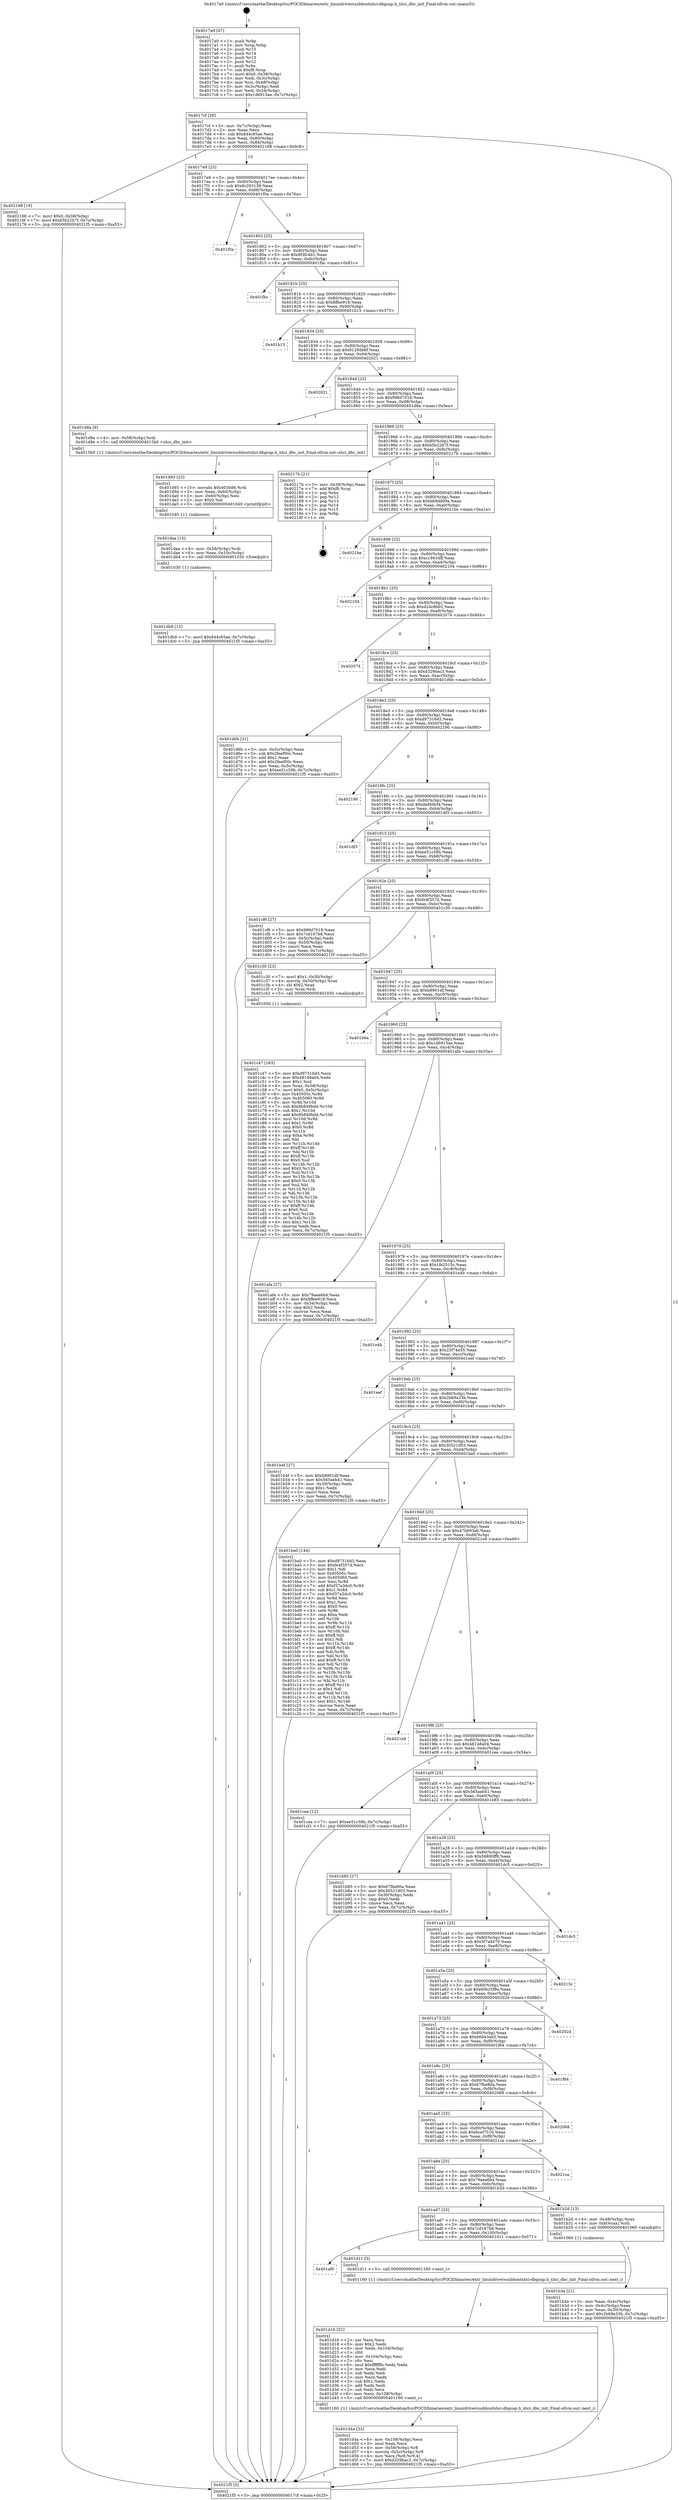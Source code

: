 digraph "0x4017a0" {
  label = "0x4017a0 (/mnt/c/Users/mathe/Desktop/tcc/POCII/binaries/extr_linuxdriversusbhostxhci-dbgcap.h_xhci_dbc_init_Final-ollvm.out::main(0))"
  labelloc = "t"
  node[shape=record]

  Entry [label="",width=0.3,height=0.3,shape=circle,fillcolor=black,style=filled]
  "0x4017cf" [label="{
     0x4017cf [26]\l
     | [instrs]\l
     &nbsp;&nbsp;0x4017cf \<+3\>: mov -0x7c(%rbp),%eax\l
     &nbsp;&nbsp;0x4017d2 \<+2\>: mov %eax,%ecx\l
     &nbsp;&nbsp;0x4017d4 \<+6\>: sub $0x844c65ae,%ecx\l
     &nbsp;&nbsp;0x4017da \<+3\>: mov %eax,-0x80(%rbp)\l
     &nbsp;&nbsp;0x4017dd \<+6\>: mov %ecx,-0x84(%rbp)\l
     &nbsp;&nbsp;0x4017e3 \<+6\>: je 0000000000402168 \<main+0x9c8\>\l
  }"]
  "0x402168" [label="{
     0x402168 [19]\l
     | [instrs]\l
     &nbsp;&nbsp;0x402168 \<+7\>: movl $0x0,-0x38(%rbp)\l
     &nbsp;&nbsp;0x40216f \<+7\>: movl $0xb5b22b7f,-0x7c(%rbp)\l
     &nbsp;&nbsp;0x402176 \<+5\>: jmp 00000000004021f5 \<main+0xa55\>\l
  }"]
  "0x4017e9" [label="{
     0x4017e9 [25]\l
     | [instrs]\l
     &nbsp;&nbsp;0x4017e9 \<+5\>: jmp 00000000004017ee \<main+0x4e\>\l
     &nbsp;&nbsp;0x4017ee \<+3\>: mov -0x80(%rbp),%eax\l
     &nbsp;&nbsp;0x4017f1 \<+5\>: sub $0x8c293139,%eax\l
     &nbsp;&nbsp;0x4017f6 \<+6\>: mov %eax,-0x88(%rbp)\l
     &nbsp;&nbsp;0x4017fc \<+6\>: je 0000000000401f0a \<main+0x76a\>\l
  }"]
  Exit [label="",width=0.3,height=0.3,shape=circle,fillcolor=black,style=filled,peripheries=2]
  "0x401f0a" [label="{
     0x401f0a\l
  }", style=dashed]
  "0x401802" [label="{
     0x401802 [25]\l
     | [instrs]\l
     &nbsp;&nbsp;0x401802 \<+5\>: jmp 0000000000401807 \<main+0x67\>\l
     &nbsp;&nbsp;0x401807 \<+3\>: mov -0x80(%rbp),%eax\l
     &nbsp;&nbsp;0x40180a \<+5\>: sub $0x8f3fc4b1,%eax\l
     &nbsp;&nbsp;0x40180f \<+6\>: mov %eax,-0x8c(%rbp)\l
     &nbsp;&nbsp;0x401815 \<+6\>: je 0000000000401fbc \<main+0x81c\>\l
  }"]
  "0x401db9" [label="{
     0x401db9 [12]\l
     | [instrs]\l
     &nbsp;&nbsp;0x401db9 \<+7\>: movl $0x844c65ae,-0x7c(%rbp)\l
     &nbsp;&nbsp;0x401dc0 \<+5\>: jmp 00000000004021f5 \<main+0xa55\>\l
  }"]
  "0x401fbc" [label="{
     0x401fbc\l
  }", style=dashed]
  "0x40181b" [label="{
     0x40181b [25]\l
     | [instrs]\l
     &nbsp;&nbsp;0x40181b \<+5\>: jmp 0000000000401820 \<main+0x80\>\l
     &nbsp;&nbsp;0x401820 \<+3\>: mov -0x80(%rbp),%eax\l
     &nbsp;&nbsp;0x401823 \<+5\>: sub $0x8ffee918,%eax\l
     &nbsp;&nbsp;0x401828 \<+6\>: mov %eax,-0x90(%rbp)\l
     &nbsp;&nbsp;0x40182e \<+6\>: je 0000000000401b15 \<main+0x375\>\l
  }"]
  "0x401daa" [label="{
     0x401daa [15]\l
     | [instrs]\l
     &nbsp;&nbsp;0x401daa \<+4\>: mov -0x58(%rbp),%rdi\l
     &nbsp;&nbsp;0x401dae \<+6\>: mov %eax,-0x10c(%rbp)\l
     &nbsp;&nbsp;0x401db4 \<+5\>: call 0000000000401030 \<free@plt\>\l
     | [calls]\l
     &nbsp;&nbsp;0x401030 \{1\} (unknown)\l
  }"]
  "0x401b15" [label="{
     0x401b15\l
  }", style=dashed]
  "0x401834" [label="{
     0x401834 [25]\l
     | [instrs]\l
     &nbsp;&nbsp;0x401834 \<+5\>: jmp 0000000000401839 \<main+0x99\>\l
     &nbsp;&nbsp;0x401839 \<+3\>: mov -0x80(%rbp),%eax\l
     &nbsp;&nbsp;0x40183c \<+5\>: sub $0x9129db6f,%eax\l
     &nbsp;&nbsp;0x401841 \<+6\>: mov %eax,-0x94(%rbp)\l
     &nbsp;&nbsp;0x401847 \<+6\>: je 0000000000402021 \<main+0x881\>\l
  }"]
  "0x401d93" [label="{
     0x401d93 [23]\l
     | [instrs]\l
     &nbsp;&nbsp;0x401d93 \<+10\>: movabs $0x4030d6,%rdi\l
     &nbsp;&nbsp;0x401d9d \<+3\>: mov %eax,-0x60(%rbp)\l
     &nbsp;&nbsp;0x401da0 \<+3\>: mov -0x60(%rbp),%esi\l
     &nbsp;&nbsp;0x401da3 \<+2\>: mov $0x0,%al\l
     &nbsp;&nbsp;0x401da5 \<+5\>: call 0000000000401040 \<printf@plt\>\l
     | [calls]\l
     &nbsp;&nbsp;0x401040 \{1\} (unknown)\l
  }"]
  "0x402021" [label="{
     0x402021\l
  }", style=dashed]
  "0x40184d" [label="{
     0x40184d [25]\l
     | [instrs]\l
     &nbsp;&nbsp;0x40184d \<+5\>: jmp 0000000000401852 \<main+0xb2\>\l
     &nbsp;&nbsp;0x401852 \<+3\>: mov -0x80(%rbp),%eax\l
     &nbsp;&nbsp;0x401855 \<+5\>: sub $0x996d7018,%eax\l
     &nbsp;&nbsp;0x40185a \<+6\>: mov %eax,-0x98(%rbp)\l
     &nbsp;&nbsp;0x401860 \<+6\>: je 0000000000401d8a \<main+0x5ea\>\l
  }"]
  "0x401d4a" [label="{
     0x401d4a [33]\l
     | [instrs]\l
     &nbsp;&nbsp;0x401d4a \<+6\>: mov -0x108(%rbp),%ecx\l
     &nbsp;&nbsp;0x401d50 \<+3\>: imul %eax,%ecx\l
     &nbsp;&nbsp;0x401d53 \<+4\>: mov -0x58(%rbp),%r8\l
     &nbsp;&nbsp;0x401d57 \<+4\>: movslq -0x5c(%rbp),%r9\l
     &nbsp;&nbsp;0x401d5b \<+4\>: mov %ecx,(%r8,%r9,4)\l
     &nbsp;&nbsp;0x401d5f \<+7\>: movl $0xd329bac3,-0x7c(%rbp)\l
     &nbsp;&nbsp;0x401d66 \<+5\>: jmp 00000000004021f5 \<main+0xa55\>\l
  }"]
  "0x401d8a" [label="{
     0x401d8a [9]\l
     | [instrs]\l
     &nbsp;&nbsp;0x401d8a \<+4\>: mov -0x58(%rbp),%rdi\l
     &nbsp;&nbsp;0x401d8e \<+5\>: call 00000000004015b0 \<xhci_dbc_init\>\l
     | [calls]\l
     &nbsp;&nbsp;0x4015b0 \{1\} (/mnt/c/Users/mathe/Desktop/tcc/POCII/binaries/extr_linuxdriversusbhostxhci-dbgcap.h_xhci_dbc_init_Final-ollvm.out::xhci_dbc_init)\l
  }"]
  "0x401866" [label="{
     0x401866 [25]\l
     | [instrs]\l
     &nbsp;&nbsp;0x401866 \<+5\>: jmp 000000000040186b \<main+0xcb\>\l
     &nbsp;&nbsp;0x40186b \<+3\>: mov -0x80(%rbp),%eax\l
     &nbsp;&nbsp;0x40186e \<+5\>: sub $0xb5b22b7f,%eax\l
     &nbsp;&nbsp;0x401873 \<+6\>: mov %eax,-0x9c(%rbp)\l
     &nbsp;&nbsp;0x401879 \<+6\>: je 000000000040217b \<main+0x9db\>\l
  }"]
  "0x401d16" [label="{
     0x401d16 [52]\l
     | [instrs]\l
     &nbsp;&nbsp;0x401d16 \<+2\>: xor %ecx,%ecx\l
     &nbsp;&nbsp;0x401d18 \<+5\>: mov $0x2,%edx\l
     &nbsp;&nbsp;0x401d1d \<+6\>: mov %edx,-0x104(%rbp)\l
     &nbsp;&nbsp;0x401d23 \<+1\>: cltd\l
     &nbsp;&nbsp;0x401d24 \<+6\>: mov -0x104(%rbp),%esi\l
     &nbsp;&nbsp;0x401d2a \<+2\>: idiv %esi\l
     &nbsp;&nbsp;0x401d2c \<+6\>: imul $0xfffffffe,%edx,%edx\l
     &nbsp;&nbsp;0x401d32 \<+2\>: mov %ecx,%edi\l
     &nbsp;&nbsp;0x401d34 \<+2\>: sub %edx,%edi\l
     &nbsp;&nbsp;0x401d36 \<+2\>: mov %ecx,%edx\l
     &nbsp;&nbsp;0x401d38 \<+3\>: sub $0x1,%edx\l
     &nbsp;&nbsp;0x401d3b \<+2\>: add %edx,%edi\l
     &nbsp;&nbsp;0x401d3d \<+2\>: sub %edi,%ecx\l
     &nbsp;&nbsp;0x401d3f \<+6\>: mov %ecx,-0x108(%rbp)\l
     &nbsp;&nbsp;0x401d45 \<+5\>: call 0000000000401160 \<next_i\>\l
     | [calls]\l
     &nbsp;&nbsp;0x401160 \{1\} (/mnt/c/Users/mathe/Desktop/tcc/POCII/binaries/extr_linuxdriversusbhostxhci-dbgcap.h_xhci_dbc_init_Final-ollvm.out::next_i)\l
  }"]
  "0x40217b" [label="{
     0x40217b [21]\l
     | [instrs]\l
     &nbsp;&nbsp;0x40217b \<+3\>: mov -0x38(%rbp),%eax\l
     &nbsp;&nbsp;0x40217e \<+7\>: add $0xf8,%rsp\l
     &nbsp;&nbsp;0x402185 \<+1\>: pop %rbx\l
     &nbsp;&nbsp;0x402186 \<+2\>: pop %r12\l
     &nbsp;&nbsp;0x402188 \<+2\>: pop %r13\l
     &nbsp;&nbsp;0x40218a \<+2\>: pop %r14\l
     &nbsp;&nbsp;0x40218c \<+2\>: pop %r15\l
     &nbsp;&nbsp;0x40218e \<+1\>: pop %rbp\l
     &nbsp;&nbsp;0x40218f \<+1\>: ret\l
  }"]
  "0x40187f" [label="{
     0x40187f [25]\l
     | [instrs]\l
     &nbsp;&nbsp;0x40187f \<+5\>: jmp 0000000000401884 \<main+0xe4\>\l
     &nbsp;&nbsp;0x401884 \<+3\>: mov -0x80(%rbp),%eax\l
     &nbsp;&nbsp;0x401887 \<+5\>: sub $0xbb9dd09a,%eax\l
     &nbsp;&nbsp;0x40188c \<+6\>: mov %eax,-0xa0(%rbp)\l
     &nbsp;&nbsp;0x401892 \<+6\>: je 00000000004021be \<main+0xa1e\>\l
  }"]
  "0x401af0" [label="{
     0x401af0\l
  }", style=dashed]
  "0x4021be" [label="{
     0x4021be\l
  }", style=dashed]
  "0x401898" [label="{
     0x401898 [25]\l
     | [instrs]\l
     &nbsp;&nbsp;0x401898 \<+5\>: jmp 000000000040189d \<main+0xfd\>\l
     &nbsp;&nbsp;0x40189d \<+3\>: mov -0x80(%rbp),%eax\l
     &nbsp;&nbsp;0x4018a0 \<+5\>: sub $0xc18634ff,%eax\l
     &nbsp;&nbsp;0x4018a5 \<+6\>: mov %eax,-0xa4(%rbp)\l
     &nbsp;&nbsp;0x4018ab \<+6\>: je 0000000000402104 \<main+0x964\>\l
  }"]
  "0x401d11" [label="{
     0x401d11 [5]\l
     | [instrs]\l
     &nbsp;&nbsp;0x401d11 \<+5\>: call 0000000000401160 \<next_i\>\l
     | [calls]\l
     &nbsp;&nbsp;0x401160 \{1\} (/mnt/c/Users/mathe/Desktop/tcc/POCII/binaries/extr_linuxdriversusbhostxhci-dbgcap.h_xhci_dbc_init_Final-ollvm.out::next_i)\l
  }"]
  "0x402104" [label="{
     0x402104\l
  }", style=dashed]
  "0x4018b1" [label="{
     0x4018b1 [25]\l
     | [instrs]\l
     &nbsp;&nbsp;0x4018b1 \<+5\>: jmp 00000000004018b6 \<main+0x116\>\l
     &nbsp;&nbsp;0x4018b6 \<+3\>: mov -0x80(%rbp),%eax\l
     &nbsp;&nbsp;0x4018b9 \<+5\>: sub $0xd24c8b02,%eax\l
     &nbsp;&nbsp;0x4018be \<+6\>: mov %eax,-0xa8(%rbp)\l
     &nbsp;&nbsp;0x4018c4 \<+6\>: je 0000000000402074 \<main+0x8d4\>\l
  }"]
  "0x401c47" [label="{
     0x401c47 [163]\l
     | [instrs]\l
     &nbsp;&nbsp;0x401c47 \<+5\>: mov $0xd97316d3,%ecx\l
     &nbsp;&nbsp;0x401c4c \<+5\>: mov $0x48148a04,%edx\l
     &nbsp;&nbsp;0x401c51 \<+3\>: mov $0x1,%sil\l
     &nbsp;&nbsp;0x401c54 \<+4\>: mov %rax,-0x58(%rbp)\l
     &nbsp;&nbsp;0x401c58 \<+7\>: movl $0x0,-0x5c(%rbp)\l
     &nbsp;&nbsp;0x401c5f \<+8\>: mov 0x40505c,%r8d\l
     &nbsp;&nbsp;0x401c67 \<+8\>: mov 0x405060,%r9d\l
     &nbsp;&nbsp;0x401c6f \<+3\>: mov %r8d,%r10d\l
     &nbsp;&nbsp;0x401c72 \<+7\>: sub $0x8b849bdd,%r10d\l
     &nbsp;&nbsp;0x401c79 \<+4\>: sub $0x1,%r10d\l
     &nbsp;&nbsp;0x401c7d \<+7\>: add $0x8b849bdd,%r10d\l
     &nbsp;&nbsp;0x401c84 \<+4\>: imul %r10d,%r8d\l
     &nbsp;&nbsp;0x401c88 \<+4\>: and $0x1,%r8d\l
     &nbsp;&nbsp;0x401c8c \<+4\>: cmp $0x0,%r8d\l
     &nbsp;&nbsp;0x401c90 \<+4\>: sete %r11b\l
     &nbsp;&nbsp;0x401c94 \<+4\>: cmp $0xa,%r9d\l
     &nbsp;&nbsp;0x401c98 \<+3\>: setl %bl\l
     &nbsp;&nbsp;0x401c9b \<+3\>: mov %r11b,%r14b\l
     &nbsp;&nbsp;0x401c9e \<+4\>: xor $0xff,%r14b\l
     &nbsp;&nbsp;0x401ca2 \<+3\>: mov %bl,%r15b\l
     &nbsp;&nbsp;0x401ca5 \<+4\>: xor $0xff,%r15b\l
     &nbsp;&nbsp;0x401ca9 \<+4\>: xor $0x0,%sil\l
     &nbsp;&nbsp;0x401cad \<+3\>: mov %r14b,%r12b\l
     &nbsp;&nbsp;0x401cb0 \<+4\>: and $0x0,%r12b\l
     &nbsp;&nbsp;0x401cb4 \<+3\>: and %sil,%r11b\l
     &nbsp;&nbsp;0x401cb7 \<+3\>: mov %r15b,%r13b\l
     &nbsp;&nbsp;0x401cba \<+4\>: and $0x0,%r13b\l
     &nbsp;&nbsp;0x401cbe \<+3\>: and %sil,%bl\l
     &nbsp;&nbsp;0x401cc1 \<+3\>: or %r11b,%r12b\l
     &nbsp;&nbsp;0x401cc4 \<+3\>: or %bl,%r13b\l
     &nbsp;&nbsp;0x401cc7 \<+3\>: xor %r13b,%r12b\l
     &nbsp;&nbsp;0x401cca \<+3\>: or %r15b,%r14b\l
     &nbsp;&nbsp;0x401ccd \<+4\>: xor $0xff,%r14b\l
     &nbsp;&nbsp;0x401cd1 \<+4\>: or $0x0,%sil\l
     &nbsp;&nbsp;0x401cd5 \<+3\>: and %sil,%r14b\l
     &nbsp;&nbsp;0x401cd8 \<+3\>: or %r14b,%r12b\l
     &nbsp;&nbsp;0x401cdb \<+4\>: test $0x1,%r12b\l
     &nbsp;&nbsp;0x401cdf \<+3\>: cmovne %edx,%ecx\l
     &nbsp;&nbsp;0x401ce2 \<+3\>: mov %ecx,-0x7c(%rbp)\l
     &nbsp;&nbsp;0x401ce5 \<+5\>: jmp 00000000004021f5 \<main+0xa55\>\l
  }"]
  "0x402074" [label="{
     0x402074\l
  }", style=dashed]
  "0x4018ca" [label="{
     0x4018ca [25]\l
     | [instrs]\l
     &nbsp;&nbsp;0x4018ca \<+5\>: jmp 00000000004018cf \<main+0x12f\>\l
     &nbsp;&nbsp;0x4018cf \<+3\>: mov -0x80(%rbp),%eax\l
     &nbsp;&nbsp;0x4018d2 \<+5\>: sub $0xd329bac3,%eax\l
     &nbsp;&nbsp;0x4018d7 \<+6\>: mov %eax,-0xac(%rbp)\l
     &nbsp;&nbsp;0x4018dd \<+6\>: je 0000000000401d6b \<main+0x5cb\>\l
  }"]
  "0x401b3a" [label="{
     0x401b3a [21]\l
     | [instrs]\l
     &nbsp;&nbsp;0x401b3a \<+3\>: mov %eax,-0x4c(%rbp)\l
     &nbsp;&nbsp;0x401b3d \<+3\>: mov -0x4c(%rbp),%eax\l
     &nbsp;&nbsp;0x401b40 \<+3\>: mov %eax,-0x30(%rbp)\l
     &nbsp;&nbsp;0x401b43 \<+7\>: movl $0x2b69a33b,-0x7c(%rbp)\l
     &nbsp;&nbsp;0x401b4a \<+5\>: jmp 00000000004021f5 \<main+0xa55\>\l
  }"]
  "0x401d6b" [label="{
     0x401d6b [31]\l
     | [instrs]\l
     &nbsp;&nbsp;0x401d6b \<+3\>: mov -0x5c(%rbp),%eax\l
     &nbsp;&nbsp;0x401d6e \<+5\>: sub $0x2feef00c,%eax\l
     &nbsp;&nbsp;0x401d73 \<+3\>: add $0x1,%eax\l
     &nbsp;&nbsp;0x401d76 \<+5\>: add $0x2feef00c,%eax\l
     &nbsp;&nbsp;0x401d7b \<+3\>: mov %eax,-0x5c(%rbp)\l
     &nbsp;&nbsp;0x401d7e \<+7\>: movl $0xee51c58b,-0x7c(%rbp)\l
     &nbsp;&nbsp;0x401d85 \<+5\>: jmp 00000000004021f5 \<main+0xa55\>\l
  }"]
  "0x4018e3" [label="{
     0x4018e3 [25]\l
     | [instrs]\l
     &nbsp;&nbsp;0x4018e3 \<+5\>: jmp 00000000004018e8 \<main+0x148\>\l
     &nbsp;&nbsp;0x4018e8 \<+3\>: mov -0x80(%rbp),%eax\l
     &nbsp;&nbsp;0x4018eb \<+5\>: sub $0xd97316d3,%eax\l
     &nbsp;&nbsp;0x4018f0 \<+6\>: mov %eax,-0xb0(%rbp)\l
     &nbsp;&nbsp;0x4018f6 \<+6\>: je 0000000000402190 \<main+0x9f0\>\l
  }"]
  "0x401ad7" [label="{
     0x401ad7 [25]\l
     | [instrs]\l
     &nbsp;&nbsp;0x401ad7 \<+5\>: jmp 0000000000401adc \<main+0x33c\>\l
     &nbsp;&nbsp;0x401adc \<+3\>: mov -0x80(%rbp),%eax\l
     &nbsp;&nbsp;0x401adf \<+5\>: sub $0x7cd167b8,%eax\l
     &nbsp;&nbsp;0x401ae4 \<+6\>: mov %eax,-0x100(%rbp)\l
     &nbsp;&nbsp;0x401aea \<+6\>: je 0000000000401d11 \<main+0x571\>\l
  }"]
  "0x402190" [label="{
     0x402190\l
  }", style=dashed]
  "0x4018fc" [label="{
     0x4018fc [25]\l
     | [instrs]\l
     &nbsp;&nbsp;0x4018fc \<+5\>: jmp 0000000000401901 \<main+0x161\>\l
     &nbsp;&nbsp;0x401901 \<+3\>: mov -0x80(%rbp),%eax\l
     &nbsp;&nbsp;0x401904 \<+5\>: sub $0xde8b9cf4,%eax\l
     &nbsp;&nbsp;0x401909 \<+6\>: mov %eax,-0xb4(%rbp)\l
     &nbsp;&nbsp;0x40190f \<+6\>: je 0000000000401df3 \<main+0x653\>\l
  }"]
  "0x401b2d" [label="{
     0x401b2d [13]\l
     | [instrs]\l
     &nbsp;&nbsp;0x401b2d \<+4\>: mov -0x48(%rbp),%rax\l
     &nbsp;&nbsp;0x401b31 \<+4\>: mov 0x8(%rax),%rdi\l
     &nbsp;&nbsp;0x401b35 \<+5\>: call 0000000000401060 \<atoi@plt\>\l
     | [calls]\l
     &nbsp;&nbsp;0x401060 \{1\} (unknown)\l
  }"]
  "0x401df3" [label="{
     0x401df3\l
  }", style=dashed]
  "0x401915" [label="{
     0x401915 [25]\l
     | [instrs]\l
     &nbsp;&nbsp;0x401915 \<+5\>: jmp 000000000040191a \<main+0x17a\>\l
     &nbsp;&nbsp;0x40191a \<+3\>: mov -0x80(%rbp),%eax\l
     &nbsp;&nbsp;0x40191d \<+5\>: sub $0xee51c58b,%eax\l
     &nbsp;&nbsp;0x401922 \<+6\>: mov %eax,-0xb8(%rbp)\l
     &nbsp;&nbsp;0x401928 \<+6\>: je 0000000000401cf6 \<main+0x556\>\l
  }"]
  "0x401abe" [label="{
     0x401abe [25]\l
     | [instrs]\l
     &nbsp;&nbsp;0x401abe \<+5\>: jmp 0000000000401ac3 \<main+0x323\>\l
     &nbsp;&nbsp;0x401ac3 \<+3\>: mov -0x80(%rbp),%eax\l
     &nbsp;&nbsp;0x401ac6 \<+5\>: sub $0x79aea6b4,%eax\l
     &nbsp;&nbsp;0x401acb \<+6\>: mov %eax,-0xfc(%rbp)\l
     &nbsp;&nbsp;0x401ad1 \<+6\>: je 0000000000401b2d \<main+0x38d\>\l
  }"]
  "0x401cf6" [label="{
     0x401cf6 [27]\l
     | [instrs]\l
     &nbsp;&nbsp;0x401cf6 \<+5\>: mov $0x996d7018,%eax\l
     &nbsp;&nbsp;0x401cfb \<+5\>: mov $0x7cd167b8,%ecx\l
     &nbsp;&nbsp;0x401d00 \<+3\>: mov -0x5c(%rbp),%edx\l
     &nbsp;&nbsp;0x401d03 \<+3\>: cmp -0x50(%rbp),%edx\l
     &nbsp;&nbsp;0x401d06 \<+3\>: cmovl %ecx,%eax\l
     &nbsp;&nbsp;0x401d09 \<+3\>: mov %eax,-0x7c(%rbp)\l
     &nbsp;&nbsp;0x401d0c \<+5\>: jmp 00000000004021f5 \<main+0xa55\>\l
  }"]
  "0x40192e" [label="{
     0x40192e [25]\l
     | [instrs]\l
     &nbsp;&nbsp;0x40192e \<+5\>: jmp 0000000000401933 \<main+0x193\>\l
     &nbsp;&nbsp;0x401933 \<+3\>: mov -0x80(%rbp),%eax\l
     &nbsp;&nbsp;0x401936 \<+5\>: sub $0xfe4f357d,%eax\l
     &nbsp;&nbsp;0x40193b \<+6\>: mov %eax,-0xbc(%rbp)\l
     &nbsp;&nbsp;0x401941 \<+6\>: je 0000000000401c30 \<main+0x490\>\l
  }"]
  "0x4021ca" [label="{
     0x4021ca\l
  }", style=dashed]
  "0x401c30" [label="{
     0x401c30 [23]\l
     | [instrs]\l
     &nbsp;&nbsp;0x401c30 \<+7\>: movl $0x1,-0x50(%rbp)\l
     &nbsp;&nbsp;0x401c37 \<+4\>: movslq -0x50(%rbp),%rax\l
     &nbsp;&nbsp;0x401c3b \<+4\>: shl $0x2,%rax\l
     &nbsp;&nbsp;0x401c3f \<+3\>: mov %rax,%rdi\l
     &nbsp;&nbsp;0x401c42 \<+5\>: call 0000000000401050 \<malloc@plt\>\l
     | [calls]\l
     &nbsp;&nbsp;0x401050 \{1\} (unknown)\l
  }"]
  "0x401947" [label="{
     0x401947 [25]\l
     | [instrs]\l
     &nbsp;&nbsp;0x401947 \<+5\>: jmp 000000000040194c \<main+0x1ac\>\l
     &nbsp;&nbsp;0x40194c \<+3\>: mov -0x80(%rbp),%eax\l
     &nbsp;&nbsp;0x40194f \<+5\>: sub $0xb8901df,%eax\l
     &nbsp;&nbsp;0x401954 \<+6\>: mov %eax,-0xc0(%rbp)\l
     &nbsp;&nbsp;0x40195a \<+6\>: je 0000000000401b6a \<main+0x3ca\>\l
  }"]
  "0x401aa5" [label="{
     0x401aa5 [25]\l
     | [instrs]\l
     &nbsp;&nbsp;0x401aa5 \<+5\>: jmp 0000000000401aaa \<main+0x30a\>\l
     &nbsp;&nbsp;0x401aaa \<+3\>: mov -0x80(%rbp),%eax\l
     &nbsp;&nbsp;0x401aad \<+5\>: sub $0x6cef7516,%eax\l
     &nbsp;&nbsp;0x401ab2 \<+6\>: mov %eax,-0xf8(%rbp)\l
     &nbsp;&nbsp;0x401ab8 \<+6\>: je 00000000004021ca \<main+0xa2a\>\l
  }"]
  "0x401b6a" [label="{
     0x401b6a\l
  }", style=dashed]
  "0x401960" [label="{
     0x401960 [25]\l
     | [instrs]\l
     &nbsp;&nbsp;0x401960 \<+5\>: jmp 0000000000401965 \<main+0x1c5\>\l
     &nbsp;&nbsp;0x401965 \<+3\>: mov -0x80(%rbp),%eax\l
     &nbsp;&nbsp;0x401968 \<+5\>: sub $0x1d6915ae,%eax\l
     &nbsp;&nbsp;0x40196d \<+6\>: mov %eax,-0xc4(%rbp)\l
     &nbsp;&nbsp;0x401973 \<+6\>: je 0000000000401afa \<main+0x35a\>\l
  }"]
  "0x402068" [label="{
     0x402068\l
  }", style=dashed]
  "0x401afa" [label="{
     0x401afa [27]\l
     | [instrs]\l
     &nbsp;&nbsp;0x401afa \<+5\>: mov $0x79aea6b4,%eax\l
     &nbsp;&nbsp;0x401aff \<+5\>: mov $0x8ffee918,%ecx\l
     &nbsp;&nbsp;0x401b04 \<+3\>: mov -0x34(%rbp),%edx\l
     &nbsp;&nbsp;0x401b07 \<+3\>: cmp $0x2,%edx\l
     &nbsp;&nbsp;0x401b0a \<+3\>: cmovne %ecx,%eax\l
     &nbsp;&nbsp;0x401b0d \<+3\>: mov %eax,-0x7c(%rbp)\l
     &nbsp;&nbsp;0x401b10 \<+5\>: jmp 00000000004021f5 \<main+0xa55\>\l
  }"]
  "0x401979" [label="{
     0x401979 [25]\l
     | [instrs]\l
     &nbsp;&nbsp;0x401979 \<+5\>: jmp 000000000040197e \<main+0x1de\>\l
     &nbsp;&nbsp;0x40197e \<+3\>: mov -0x80(%rbp),%eax\l
     &nbsp;&nbsp;0x401981 \<+5\>: sub $0x1fe2515c,%eax\l
     &nbsp;&nbsp;0x401986 \<+6\>: mov %eax,-0xc8(%rbp)\l
     &nbsp;&nbsp;0x40198c \<+6\>: je 0000000000401e4b \<main+0x6ab\>\l
  }"]
  "0x4021f5" [label="{
     0x4021f5 [5]\l
     | [instrs]\l
     &nbsp;&nbsp;0x4021f5 \<+5\>: jmp 00000000004017cf \<main+0x2f\>\l
  }"]
  "0x4017a0" [label="{
     0x4017a0 [47]\l
     | [instrs]\l
     &nbsp;&nbsp;0x4017a0 \<+1\>: push %rbp\l
     &nbsp;&nbsp;0x4017a1 \<+3\>: mov %rsp,%rbp\l
     &nbsp;&nbsp;0x4017a4 \<+2\>: push %r15\l
     &nbsp;&nbsp;0x4017a6 \<+2\>: push %r14\l
     &nbsp;&nbsp;0x4017a8 \<+2\>: push %r13\l
     &nbsp;&nbsp;0x4017aa \<+2\>: push %r12\l
     &nbsp;&nbsp;0x4017ac \<+1\>: push %rbx\l
     &nbsp;&nbsp;0x4017ad \<+7\>: sub $0xf8,%rsp\l
     &nbsp;&nbsp;0x4017b4 \<+7\>: movl $0x0,-0x38(%rbp)\l
     &nbsp;&nbsp;0x4017bb \<+3\>: mov %edi,-0x3c(%rbp)\l
     &nbsp;&nbsp;0x4017be \<+4\>: mov %rsi,-0x48(%rbp)\l
     &nbsp;&nbsp;0x4017c2 \<+3\>: mov -0x3c(%rbp),%edi\l
     &nbsp;&nbsp;0x4017c5 \<+3\>: mov %edi,-0x34(%rbp)\l
     &nbsp;&nbsp;0x4017c8 \<+7\>: movl $0x1d6915ae,-0x7c(%rbp)\l
  }"]
  "0x401a8c" [label="{
     0x401a8c [25]\l
     | [instrs]\l
     &nbsp;&nbsp;0x401a8c \<+5\>: jmp 0000000000401a91 \<main+0x2f1\>\l
     &nbsp;&nbsp;0x401a91 \<+3\>: mov -0x80(%rbp),%eax\l
     &nbsp;&nbsp;0x401a94 \<+5\>: sub $0x67fbe80a,%eax\l
     &nbsp;&nbsp;0x401a99 \<+6\>: mov %eax,-0xf4(%rbp)\l
     &nbsp;&nbsp;0x401a9f \<+6\>: je 0000000000402068 \<main+0x8c8\>\l
  }"]
  "0x401e4b" [label="{
     0x401e4b\l
  }", style=dashed]
  "0x401992" [label="{
     0x401992 [25]\l
     | [instrs]\l
     &nbsp;&nbsp;0x401992 \<+5\>: jmp 0000000000401997 \<main+0x1f7\>\l
     &nbsp;&nbsp;0x401997 \<+3\>: mov -0x80(%rbp),%eax\l
     &nbsp;&nbsp;0x40199a \<+5\>: sub $0x25f74e55,%eax\l
     &nbsp;&nbsp;0x40199f \<+6\>: mov %eax,-0xcc(%rbp)\l
     &nbsp;&nbsp;0x4019a5 \<+6\>: je 0000000000401eef \<main+0x74f\>\l
  }"]
  "0x401f64" [label="{
     0x401f64\l
  }", style=dashed]
  "0x401eef" [label="{
     0x401eef\l
  }", style=dashed]
  "0x4019ab" [label="{
     0x4019ab [25]\l
     | [instrs]\l
     &nbsp;&nbsp;0x4019ab \<+5\>: jmp 00000000004019b0 \<main+0x210\>\l
     &nbsp;&nbsp;0x4019b0 \<+3\>: mov -0x80(%rbp),%eax\l
     &nbsp;&nbsp;0x4019b3 \<+5\>: sub $0x2b69a33b,%eax\l
     &nbsp;&nbsp;0x4019b8 \<+6\>: mov %eax,-0xd0(%rbp)\l
     &nbsp;&nbsp;0x4019be \<+6\>: je 0000000000401b4f \<main+0x3af\>\l
  }"]
  "0x401a73" [label="{
     0x401a73 [25]\l
     | [instrs]\l
     &nbsp;&nbsp;0x401a73 \<+5\>: jmp 0000000000401a78 \<main+0x2d8\>\l
     &nbsp;&nbsp;0x401a78 \<+3\>: mov -0x80(%rbp),%eax\l
     &nbsp;&nbsp;0x401a7b \<+5\>: sub $0x66943ad3,%eax\l
     &nbsp;&nbsp;0x401a80 \<+6\>: mov %eax,-0xf0(%rbp)\l
     &nbsp;&nbsp;0x401a86 \<+6\>: je 0000000000401f64 \<main+0x7c4\>\l
  }"]
  "0x401b4f" [label="{
     0x401b4f [27]\l
     | [instrs]\l
     &nbsp;&nbsp;0x401b4f \<+5\>: mov $0xb8901df,%eax\l
     &nbsp;&nbsp;0x401b54 \<+5\>: mov $0x565aeb41,%ecx\l
     &nbsp;&nbsp;0x401b59 \<+3\>: mov -0x30(%rbp),%edx\l
     &nbsp;&nbsp;0x401b5c \<+3\>: cmp $0x1,%edx\l
     &nbsp;&nbsp;0x401b5f \<+3\>: cmovl %ecx,%eax\l
     &nbsp;&nbsp;0x401b62 \<+3\>: mov %eax,-0x7c(%rbp)\l
     &nbsp;&nbsp;0x401b65 \<+5\>: jmp 00000000004021f5 \<main+0xa55\>\l
  }"]
  "0x4019c4" [label="{
     0x4019c4 [25]\l
     | [instrs]\l
     &nbsp;&nbsp;0x4019c4 \<+5\>: jmp 00000000004019c9 \<main+0x229\>\l
     &nbsp;&nbsp;0x4019c9 \<+3\>: mov -0x80(%rbp),%eax\l
     &nbsp;&nbsp;0x4019cc \<+5\>: sub $0x30521d03,%eax\l
     &nbsp;&nbsp;0x4019d1 \<+6\>: mov %eax,-0xd4(%rbp)\l
     &nbsp;&nbsp;0x4019d7 \<+6\>: je 0000000000401ba0 \<main+0x400\>\l
  }"]
  "0x40202d" [label="{
     0x40202d\l
  }", style=dashed]
  "0x401ba0" [label="{
     0x401ba0 [144]\l
     | [instrs]\l
     &nbsp;&nbsp;0x401ba0 \<+5\>: mov $0xd97316d3,%eax\l
     &nbsp;&nbsp;0x401ba5 \<+5\>: mov $0xfe4f357d,%ecx\l
     &nbsp;&nbsp;0x401baa \<+2\>: mov $0x1,%dl\l
     &nbsp;&nbsp;0x401bac \<+7\>: mov 0x40505c,%esi\l
     &nbsp;&nbsp;0x401bb3 \<+7\>: mov 0x405060,%edi\l
     &nbsp;&nbsp;0x401bba \<+3\>: mov %esi,%r8d\l
     &nbsp;&nbsp;0x401bbd \<+7\>: add $0xf37a3dc0,%r8d\l
     &nbsp;&nbsp;0x401bc4 \<+4\>: sub $0x1,%r8d\l
     &nbsp;&nbsp;0x401bc8 \<+7\>: sub $0xf37a3dc0,%r8d\l
     &nbsp;&nbsp;0x401bcf \<+4\>: imul %r8d,%esi\l
     &nbsp;&nbsp;0x401bd3 \<+3\>: and $0x1,%esi\l
     &nbsp;&nbsp;0x401bd6 \<+3\>: cmp $0x0,%esi\l
     &nbsp;&nbsp;0x401bd9 \<+4\>: sete %r9b\l
     &nbsp;&nbsp;0x401bdd \<+3\>: cmp $0xa,%edi\l
     &nbsp;&nbsp;0x401be0 \<+4\>: setl %r10b\l
     &nbsp;&nbsp;0x401be4 \<+3\>: mov %r9b,%r11b\l
     &nbsp;&nbsp;0x401be7 \<+4\>: xor $0xff,%r11b\l
     &nbsp;&nbsp;0x401beb \<+3\>: mov %r10b,%bl\l
     &nbsp;&nbsp;0x401bee \<+3\>: xor $0xff,%bl\l
     &nbsp;&nbsp;0x401bf1 \<+3\>: xor $0x1,%dl\l
     &nbsp;&nbsp;0x401bf4 \<+3\>: mov %r11b,%r14b\l
     &nbsp;&nbsp;0x401bf7 \<+4\>: and $0xff,%r14b\l
     &nbsp;&nbsp;0x401bfb \<+3\>: and %dl,%r9b\l
     &nbsp;&nbsp;0x401bfe \<+3\>: mov %bl,%r15b\l
     &nbsp;&nbsp;0x401c01 \<+4\>: and $0xff,%r15b\l
     &nbsp;&nbsp;0x401c05 \<+3\>: and %dl,%r10b\l
     &nbsp;&nbsp;0x401c08 \<+3\>: or %r9b,%r14b\l
     &nbsp;&nbsp;0x401c0b \<+3\>: or %r10b,%r15b\l
     &nbsp;&nbsp;0x401c0e \<+3\>: xor %r15b,%r14b\l
     &nbsp;&nbsp;0x401c11 \<+3\>: or %bl,%r11b\l
     &nbsp;&nbsp;0x401c14 \<+4\>: xor $0xff,%r11b\l
     &nbsp;&nbsp;0x401c18 \<+3\>: or $0x1,%dl\l
     &nbsp;&nbsp;0x401c1b \<+3\>: and %dl,%r11b\l
     &nbsp;&nbsp;0x401c1e \<+3\>: or %r11b,%r14b\l
     &nbsp;&nbsp;0x401c21 \<+4\>: test $0x1,%r14b\l
     &nbsp;&nbsp;0x401c25 \<+3\>: cmovne %ecx,%eax\l
     &nbsp;&nbsp;0x401c28 \<+3\>: mov %eax,-0x7c(%rbp)\l
     &nbsp;&nbsp;0x401c2b \<+5\>: jmp 00000000004021f5 \<main+0xa55\>\l
  }"]
  "0x4019dd" [label="{
     0x4019dd [25]\l
     | [instrs]\l
     &nbsp;&nbsp;0x4019dd \<+5\>: jmp 00000000004019e2 \<main+0x242\>\l
     &nbsp;&nbsp;0x4019e2 \<+3\>: mov -0x80(%rbp),%eax\l
     &nbsp;&nbsp;0x4019e5 \<+5\>: sub $0x47b693eb,%eax\l
     &nbsp;&nbsp;0x4019ea \<+6\>: mov %eax,-0xd8(%rbp)\l
     &nbsp;&nbsp;0x4019f0 \<+6\>: je 00000000004021e9 \<main+0xa49\>\l
  }"]
  "0x401a5a" [label="{
     0x401a5a [25]\l
     | [instrs]\l
     &nbsp;&nbsp;0x401a5a \<+5\>: jmp 0000000000401a5f \<main+0x2bf\>\l
     &nbsp;&nbsp;0x401a5f \<+3\>: mov -0x80(%rbp),%eax\l
     &nbsp;&nbsp;0x401a62 \<+5\>: sub $0x60b25f8e,%eax\l
     &nbsp;&nbsp;0x401a67 \<+6\>: mov %eax,-0xec(%rbp)\l
     &nbsp;&nbsp;0x401a6d \<+6\>: je 000000000040202d \<main+0x88d\>\l
  }"]
  "0x4021e9" [label="{
     0x4021e9\l
  }", style=dashed]
  "0x4019f6" [label="{
     0x4019f6 [25]\l
     | [instrs]\l
     &nbsp;&nbsp;0x4019f6 \<+5\>: jmp 00000000004019fb \<main+0x25b\>\l
     &nbsp;&nbsp;0x4019fb \<+3\>: mov -0x80(%rbp),%eax\l
     &nbsp;&nbsp;0x4019fe \<+5\>: sub $0x48148a04,%eax\l
     &nbsp;&nbsp;0x401a03 \<+6\>: mov %eax,-0xdc(%rbp)\l
     &nbsp;&nbsp;0x401a09 \<+6\>: je 0000000000401cea \<main+0x54a\>\l
  }"]
  "0x40215c" [label="{
     0x40215c\l
  }", style=dashed]
  "0x401cea" [label="{
     0x401cea [12]\l
     | [instrs]\l
     &nbsp;&nbsp;0x401cea \<+7\>: movl $0xee51c58b,-0x7c(%rbp)\l
     &nbsp;&nbsp;0x401cf1 \<+5\>: jmp 00000000004021f5 \<main+0xa55\>\l
  }"]
  "0x401a0f" [label="{
     0x401a0f [25]\l
     | [instrs]\l
     &nbsp;&nbsp;0x401a0f \<+5\>: jmp 0000000000401a14 \<main+0x274\>\l
     &nbsp;&nbsp;0x401a14 \<+3\>: mov -0x80(%rbp),%eax\l
     &nbsp;&nbsp;0x401a17 \<+5\>: sub $0x565aeb41,%eax\l
     &nbsp;&nbsp;0x401a1c \<+6\>: mov %eax,-0xe0(%rbp)\l
     &nbsp;&nbsp;0x401a22 \<+6\>: je 0000000000401b85 \<main+0x3e5\>\l
  }"]
  "0x401a41" [label="{
     0x401a41 [25]\l
     | [instrs]\l
     &nbsp;&nbsp;0x401a41 \<+5\>: jmp 0000000000401a46 \<main+0x2a6\>\l
     &nbsp;&nbsp;0x401a46 \<+3\>: mov -0x80(%rbp),%eax\l
     &nbsp;&nbsp;0x401a49 \<+5\>: sub $0x5f7a9470,%eax\l
     &nbsp;&nbsp;0x401a4e \<+6\>: mov %eax,-0xe8(%rbp)\l
     &nbsp;&nbsp;0x401a54 \<+6\>: je 000000000040215c \<main+0x9bc\>\l
  }"]
  "0x401b85" [label="{
     0x401b85 [27]\l
     | [instrs]\l
     &nbsp;&nbsp;0x401b85 \<+5\>: mov $0x67fbe80a,%eax\l
     &nbsp;&nbsp;0x401b8a \<+5\>: mov $0x30521d03,%ecx\l
     &nbsp;&nbsp;0x401b8f \<+3\>: mov -0x30(%rbp),%edx\l
     &nbsp;&nbsp;0x401b92 \<+3\>: cmp $0x0,%edx\l
     &nbsp;&nbsp;0x401b95 \<+3\>: cmove %ecx,%eax\l
     &nbsp;&nbsp;0x401b98 \<+3\>: mov %eax,-0x7c(%rbp)\l
     &nbsp;&nbsp;0x401b9b \<+5\>: jmp 00000000004021f5 \<main+0xa55\>\l
  }"]
  "0x401a28" [label="{
     0x401a28 [25]\l
     | [instrs]\l
     &nbsp;&nbsp;0x401a28 \<+5\>: jmp 0000000000401a2d \<main+0x28d\>\l
     &nbsp;&nbsp;0x401a2d \<+3\>: mov -0x80(%rbp),%eax\l
     &nbsp;&nbsp;0x401a30 \<+5\>: sub $0x56890ff8,%eax\l
     &nbsp;&nbsp;0x401a35 \<+6\>: mov %eax,-0xe4(%rbp)\l
     &nbsp;&nbsp;0x401a3b \<+6\>: je 0000000000401dc5 \<main+0x625\>\l
  }"]
  "0x401dc5" [label="{
     0x401dc5\l
  }", style=dashed]
  Entry -> "0x4017a0" [label=" 1"]
  "0x4017cf" -> "0x402168" [label=" 1"]
  "0x4017cf" -> "0x4017e9" [label=" 13"]
  "0x40217b" -> Exit [label=" 1"]
  "0x4017e9" -> "0x401f0a" [label=" 0"]
  "0x4017e9" -> "0x401802" [label=" 13"]
  "0x402168" -> "0x4021f5" [label=" 1"]
  "0x401802" -> "0x401fbc" [label=" 0"]
  "0x401802" -> "0x40181b" [label=" 13"]
  "0x401db9" -> "0x4021f5" [label=" 1"]
  "0x40181b" -> "0x401b15" [label=" 0"]
  "0x40181b" -> "0x401834" [label=" 13"]
  "0x401daa" -> "0x401db9" [label=" 1"]
  "0x401834" -> "0x402021" [label=" 0"]
  "0x401834" -> "0x40184d" [label=" 13"]
  "0x401d93" -> "0x401daa" [label=" 1"]
  "0x40184d" -> "0x401d8a" [label=" 1"]
  "0x40184d" -> "0x401866" [label=" 12"]
  "0x401d8a" -> "0x401d93" [label=" 1"]
  "0x401866" -> "0x40217b" [label=" 1"]
  "0x401866" -> "0x40187f" [label=" 11"]
  "0x401d6b" -> "0x4021f5" [label=" 1"]
  "0x40187f" -> "0x4021be" [label=" 0"]
  "0x40187f" -> "0x401898" [label=" 11"]
  "0x401d4a" -> "0x4021f5" [label=" 1"]
  "0x401898" -> "0x402104" [label=" 0"]
  "0x401898" -> "0x4018b1" [label=" 11"]
  "0x401d16" -> "0x401d4a" [label=" 1"]
  "0x4018b1" -> "0x402074" [label=" 0"]
  "0x4018b1" -> "0x4018ca" [label=" 11"]
  "0x401ad7" -> "0x401af0" [label=" 0"]
  "0x4018ca" -> "0x401d6b" [label=" 1"]
  "0x4018ca" -> "0x4018e3" [label=" 10"]
  "0x401ad7" -> "0x401d11" [label=" 1"]
  "0x4018e3" -> "0x402190" [label=" 0"]
  "0x4018e3" -> "0x4018fc" [label=" 10"]
  "0x401d11" -> "0x401d16" [label=" 1"]
  "0x4018fc" -> "0x401df3" [label=" 0"]
  "0x4018fc" -> "0x401915" [label=" 10"]
  "0x401cf6" -> "0x4021f5" [label=" 2"]
  "0x401915" -> "0x401cf6" [label=" 2"]
  "0x401915" -> "0x40192e" [label=" 8"]
  "0x401c47" -> "0x4021f5" [label=" 1"]
  "0x40192e" -> "0x401c30" [label=" 1"]
  "0x40192e" -> "0x401947" [label=" 7"]
  "0x401c30" -> "0x401c47" [label=" 1"]
  "0x401947" -> "0x401b6a" [label=" 0"]
  "0x401947" -> "0x401960" [label=" 7"]
  "0x401b85" -> "0x4021f5" [label=" 1"]
  "0x401960" -> "0x401afa" [label=" 1"]
  "0x401960" -> "0x401979" [label=" 6"]
  "0x401afa" -> "0x4021f5" [label=" 1"]
  "0x4017a0" -> "0x4017cf" [label=" 1"]
  "0x4021f5" -> "0x4017cf" [label=" 13"]
  "0x401b4f" -> "0x4021f5" [label=" 1"]
  "0x401979" -> "0x401e4b" [label=" 0"]
  "0x401979" -> "0x401992" [label=" 6"]
  "0x401b2d" -> "0x401b3a" [label=" 1"]
  "0x401992" -> "0x401eef" [label=" 0"]
  "0x401992" -> "0x4019ab" [label=" 6"]
  "0x401abe" -> "0x401ad7" [label=" 1"]
  "0x4019ab" -> "0x401b4f" [label=" 1"]
  "0x4019ab" -> "0x4019c4" [label=" 5"]
  "0x401cea" -> "0x4021f5" [label=" 1"]
  "0x4019c4" -> "0x401ba0" [label=" 1"]
  "0x4019c4" -> "0x4019dd" [label=" 4"]
  "0x401aa5" -> "0x401abe" [label=" 2"]
  "0x4019dd" -> "0x4021e9" [label=" 0"]
  "0x4019dd" -> "0x4019f6" [label=" 4"]
  "0x401ba0" -> "0x4021f5" [label=" 1"]
  "0x4019f6" -> "0x401cea" [label=" 1"]
  "0x4019f6" -> "0x401a0f" [label=" 3"]
  "0x401a8c" -> "0x401aa5" [label=" 2"]
  "0x401a0f" -> "0x401b85" [label=" 1"]
  "0x401a0f" -> "0x401a28" [label=" 2"]
  "0x401b3a" -> "0x4021f5" [label=" 1"]
  "0x401a28" -> "0x401dc5" [label=" 0"]
  "0x401a28" -> "0x401a41" [label=" 2"]
  "0x401a8c" -> "0x402068" [label=" 0"]
  "0x401a41" -> "0x40215c" [label=" 0"]
  "0x401a41" -> "0x401a5a" [label=" 2"]
  "0x401aa5" -> "0x4021ca" [label=" 0"]
  "0x401a5a" -> "0x40202d" [label=" 0"]
  "0x401a5a" -> "0x401a73" [label=" 2"]
  "0x401abe" -> "0x401b2d" [label=" 1"]
  "0x401a73" -> "0x401f64" [label=" 0"]
  "0x401a73" -> "0x401a8c" [label=" 2"]
}
